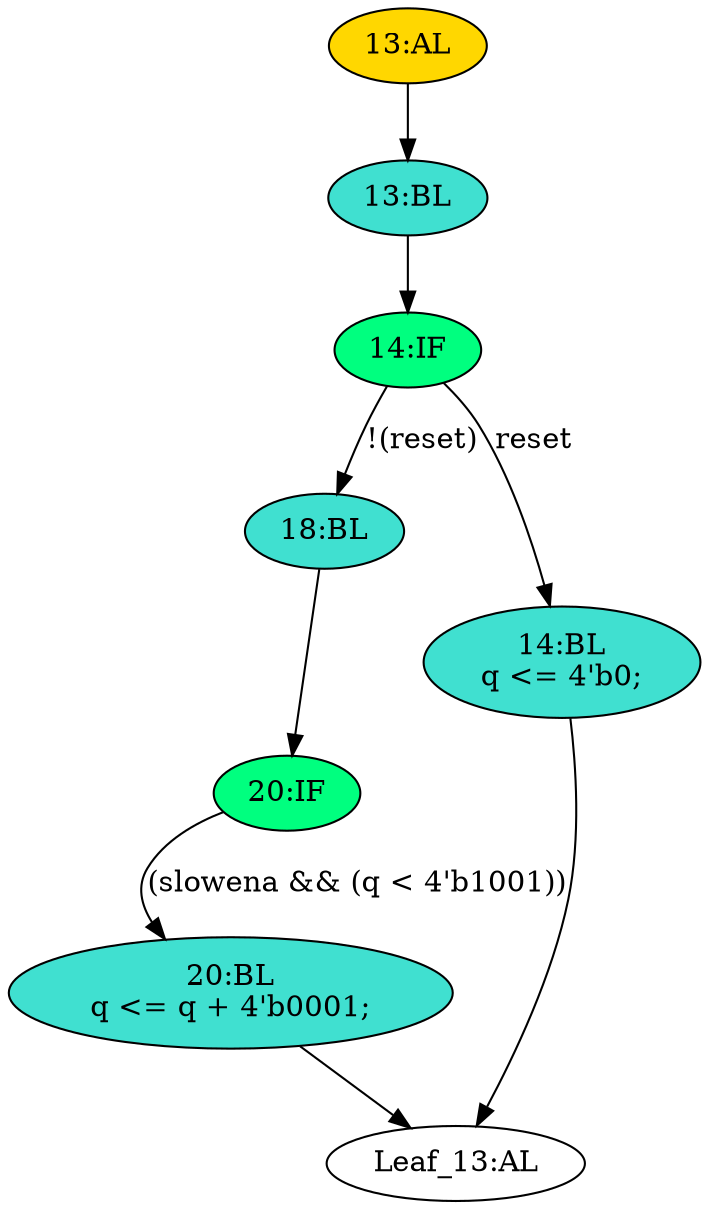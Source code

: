strict digraph "" {
	node [label="\N"];
	"18:BL"	[ast="<pyverilog.vparser.ast.Block object at 0x7fee840f7ad0>",
		fillcolor=turquoise,
		label="18:BL",
		statements="[]",
		style=filled,
		typ=Block];
	"20:IF"	[ast="<pyverilog.vparser.ast.IfStatement object at 0x7fee840f73d0>",
		fillcolor=springgreen,
		label="20:IF",
		statements="[]",
		style=filled,
		typ=IfStatement];
	"18:BL" -> "20:IF"	[cond="[]",
		lineno=None];
	"14:BL"	[ast="<pyverilog.vparser.ast.Block object at 0x7fee840f7a10>",
		fillcolor=turquoise,
		label="14:BL
q <= 4'b0;",
		statements="[<pyverilog.vparser.ast.NonblockingSubstitution object at 0x7fee840f78d0>]",
		style=filled,
		typ=Block];
	"Leaf_13:AL"	[def_var="['q']",
		label="Leaf_13:AL"];
	"14:BL" -> "Leaf_13:AL"	[cond="[]",
		lineno=None];
	"20:BL"	[ast="<pyverilog.vparser.ast.Block object at 0x7fee840f7550>",
		fillcolor=turquoise,
		label="20:BL
q <= q + 4'b0001;",
		statements="[<pyverilog.vparser.ast.NonblockingSubstitution object at 0x7fee840f7590>]",
		style=filled,
		typ=Block];
	"20:BL" -> "Leaf_13:AL"	[cond="[]",
		lineno=None];
	"13:BL"	[ast="<pyverilog.vparser.ast.Block object at 0x7fee840f7a50>",
		fillcolor=turquoise,
		label="13:BL",
		statements="[]",
		style=filled,
		typ=Block];
	"14:IF"	[ast="<pyverilog.vparser.ast.IfStatement object at 0x7fee840f7a90>",
		fillcolor=springgreen,
		label="14:IF",
		statements="[]",
		style=filled,
		typ=IfStatement];
	"13:BL" -> "14:IF"	[cond="[]",
		lineno=None];
	"14:IF" -> "18:BL"	[cond="['reset']",
		label="!(reset)",
		lineno=14];
	"14:IF" -> "14:BL"	[cond="['reset']",
		label=reset,
		lineno=14];
	"20:IF" -> "20:BL"	[cond="['slowena', 'q']",
		label="(slowena && (q < 4'b1001))",
		lineno=20];
	"13:AL"	[ast="<pyverilog.vparser.ast.Always object at 0x7fee840f7bd0>",
		clk_sens=True,
		fillcolor=gold,
		label="13:AL",
		sens="['clk']",
		statements="[]",
		style=filled,
		typ=Always,
		use_var="['reset', 'q', 'slowena']"];
	"13:AL" -> "13:BL"	[cond="[]",
		lineno=None];
}
